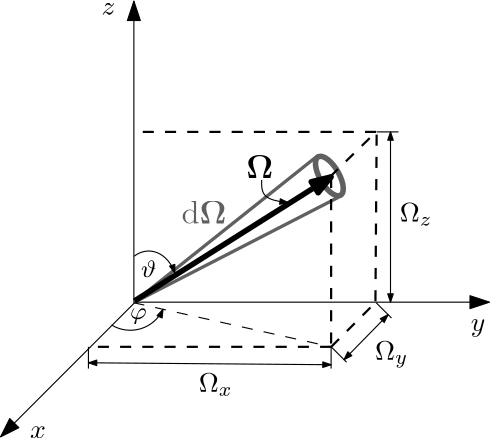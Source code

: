 <?xml version="1.0"?>
<!DOCTYPE ipe SYSTEM "ipe.dtd">
<ipe version="70010" creator="Ipe 7.0.10">
<info created="D:20070221134729" modified="D:20110411142141"/>
<ipestyle name="ipe6">
<symbol name="mark/circle(sx)" transformations="translations">
<path fill="sym-stroke">
0.6 0 0 0.6 0 0 e
0.4 0 0 0.4 0 0 e
</path>
</symbol>
<symbol name="mark/disk(sx)" transformations="translations">
<path fill="sym-stroke">
0.6 0 0 0.6 0 0 e
</path>
</symbol>
<symbol name="mark/fdisk(sfx)" transformations="translations">
<group>
<path fill="sym-stroke" fillrule="eofill">
0.6 0 0 0.6 0 0 e
0.4 0 0 0.4 0 0 e
</path>
<path fill="sym-fill">
0.4 0 0 0.4 0 0 e
</path>
</group>
</symbol>
<symbol name="mark/box(sx)" transformations="translations">
<path fill="sym-stroke" fillrule="eofill">
-0.6 -0.6 m
0.6 -0.6 l
0.6 0.6 l
-0.6 0.6 l
h
-0.4 -0.4 m
0.4 -0.4 l
0.4 0.4 l
-0.4 0.4 l
h
</path>
</symbol>
<symbol name="mark/square(sx)" transformations="translations">
<path fill="sym-stroke">
-0.6 -0.6 m
0.6 -0.6 l
0.6 0.6 l
-0.6 0.6 l
h
</path>
</symbol>
<symbol name="mark/fsquare(sfx)" transformations="translations">
<group>
<path fill="sym-stroke" fillrule="eofill">
-0.6 -0.6 m
0.6 -0.6 l
0.6 0.6 l
-0.6 0.6 l
0 -0.4 m
0.4 -0.4 l
0.4 0.4 l
-0.4 0.4 l
h
</path>
<path fill="sym-fill">
-0.4 -0.4 m
0.4 -0.4 l
0.4 0.4 l
-0.4 0.4 l
h
</path>
</group>
</symbol>
<symbol name="mark/cross(sx)" transformations="translations">
<group>
<path fill="sym-stroke">
-0.43 -0.57 m
0.57 0.43 l
0.43 0.57 l
-0.57 -0.43 l
h
</path>
<path fill="sym-stroke">
-0.43 0.57 m
0.57 -0.43 l
0.43 -0.57 l
-0.57 0.43 l
h
</path>
</group>
</symbol>
<pen name="heavier" value="0.8"/>
<pen name="fat" value="1.2"/>
<pen name="ultrafat" value="2"/>
<symbolsize name="large" value="5"/>
<symbolsize name="small" value="2"/>
<symbolsize name="tiny" value="1.1"/>
<arrowsize name="large" value="10"/>
<arrowsize name="small" value="5"/>
<arrowsize name="tiny" value="3"/>
<color name="red" value="1 0 0"/>
<color name="green" value="0 1 0"/>
<color name="blue" value="0 0 1"/>
<color name="yellow" value="1 1 0"/>
<color name="gray1" value="0.125"/>
<color name="gray2" value="0.25"/>
<color name="gray3" value="0.375"/>
<color name="gray4" value="0.5"/>
<color name="gray5" value="0.625"/>
<color name="gray6" value="0.75"/>
<color name="gray7" value="0.875"/>
<dashstyle name="dashed" value="[4] 0"/>
<dashstyle name="dotted" value="[1 3] 0"/>
<dashstyle name="dash dotted" value="[4 2 1 2] 0"/>
<dashstyle name="dash dot dotted" value="[4 2 1 2 1 2] 0"/>
<textsize name="large" value="\large"/>
<textsize name="small" value="\small"/>
<textsize name="tiny" value="\tiny"/>
<textsize name="Large" value="\Large"/>
<textsize name="LARGE" value="\LARGE"/>
<textsize name="huge" value="\huge"/>
<textsize name="Huge" value="\Huge"/>
<textsize name="footnote" value="\footnotesize"/>
<textstyle name="center" begin="\begin{center}" end="\end{center}"/>
<textstyle name="itemize" begin="\begin{itemize}" end="\end{itemize}"/>
<textstyle name="item" begin="\begin{itemize}\item{}" end="\end{itemize}"/>
</ipestyle>
<ipestyle>
<layout paper="595 842" origin="0 0" frame="595 842" crop="no"/>
</ipestyle>
<page>
<layer name="alpha"/>
<layer name="beta"/>
<layer name="gamma"/>
<layer name="delta"/>
<view layers="alpha gamma" active="alpha"/>
<path layer="delta" matrix="0.666667 0 0 0.347974 123.585 199.584" stroke="black" arrow="normal/normal">
160 256 m
160 384 l
</path>
<path matrix="0.399348 0 0 0.399348 166.356 186.433" stroke="black" arrow="normal/normal">
160 256 m
96 192 l
</path>
<path matrix="0.399135 0 0 1.40456 166.39 -70.9025" stroke="black" arrow="normal/normal">
160 256 m
288 256 l
</path>
<path matrix="0.66225 0 0 0.659731 124.292 119.775" stroke="black" pen="heavier" arrow="normal/small">
160 256 m
368 352 l
</path>
<path layer="gamma" matrix="-0.058761 0 0 0.846794 377.402 135.221" stroke="black" arrow="normal/normal">
160 256 m
160 384 l
</path>
<path matrix="0.757047 0 0 0.757717 247.328 158.024" stroke="black" arrow="normal/normal">
160 256 m
96 192 l
</path>
<path matrix="1 0 0 1 208 96" stroke="black" arrow="normal/normal">
160 256 m
288 256 l
</path>
<path layer="alpha" matrix="1.38465 0 0 0.661853 -141.553 119.027" stroke="gray3" pen="fat">
368 352 m
416 432 l
</path>
<path matrix="0.171752 -0.002056 -0.139031 0.314139 422.019 267.598" stroke="gray3" pen="ultrafat">
22.6274 0 0 22.6274 432 416 e
</path>
<path matrix="0.920207 0 0 0.769244 29.3836 81.2259" stroke="gray3" pen="fat">
368.217 352 m
447.965 401.078 l
</path>
<text layer="delta" matrix="1 0 0 1 85.3689 44.4059" pos="125.762 213.597" stroke="black" type="label" width="5.694" height="4.289" depth="0" halign="center" valign="center">$x$</text>
<text matrix="1 0 0 1 151.98 65.0469" pos="125.762 213.597" stroke="black" type="label" width="5.242" height="4.297" depth="1.93" halign="center" valign="center">$y$</text>
<text matrix="1 0 0 1 94.0363 116.067" pos="125.762 213.597" stroke="black" type="label" width="5.071" height="4.289" depth="0" halign="center" valign="center">$z$</text>
<text layer="gamma" matrix="1 0 0 1 207.707 91.5976" pos="125.762 213.597" stroke="black" type="label" width="5.694" height="4.289" depth="0" halign="center" valign="center">$x$</text>
<text matrix="1 0 0 1 366.158 129.155" pos="125.762 213.597" stroke="black" type="label" width="5.242" height="4.297" depth="1.93" halign="center" valign="center">$y$</text>
<text matrix="1 0 0 1 233.109 244.038" pos="125.762 213.597" stroke="black" type="label" width="5.071" height="4.289" depth="0" halign="center" valign="center">$z$</text>
<text layer="delta" matrix="1 0 0 1 133.504 96.1055" pos="125.762 213.597" stroke="black" type="label" width="5.493" height="5.313" depth="0" halign="center" valign="center" size="large">$\mathbf{r}$</text>
<path layer="alpha" matrix="1.01977 0.003847 -0.006171 0.635692 -4.88553 126.844" stroke="black" pen="ultrafat" arrow="normal/normal">
367.983 352.642 m
437.844 422.486 l
</path>
<text matrix="1 0 0 1 287.505 187.202" pos="125.762 213.597" stroke="black" type="label" width="9.714" height="8.203" depth="0" halign="center" valign="center" size="large">$\mathbf{\Omega}$</text>
<path layer="beta" stroke="gray3" pen="fat">
103.251 0 0 103.251 367.999 352 e
</path>
<path matrix="2.45658 0 0 1.00431 -536.177 -1.69836" stroke="gray3" dash="dashed" pen="fat">
410.093 352.181 m
42.0937 0 0 42.0937 367.999 352 325.906 352.211 a
</path>
<path matrix="2.45658 0 0 -1.00431 -536.177 705.945" stroke="gray3" pen="fat">
410.093 352.181 m
42.0937 0 0 42.0937 367.999 352 325.906 352.211 a
</path>
<path matrix="0 2.45658 -1.00431 0 721.667 -551.898" stroke="gray3" dash="dashed" pen="fat">
410.093 352.181 m
42.0937 0 0 42.0937 367.999 352 325.906 352.211 a
</path>
<path matrix="0 2.45658 1.00431 0 14.023 -551.898" stroke="gray3" pen="fat">
410.093 352.181 m
42.0937 0 0 42.0937 367.999 352 325.906 352.211 a
</path>
<text layer="alpha" matrix="1 0 0 1 -59.8415 -26.1844" transformations="translations" pos="444.948 406.469" stroke="gray3" type="label" width="16.217" height="8.302" depth="0" valign="baseline" size="large">$\mathrm{d}\mathbf{\Omega}$</text>
<path layer="gamma" stroke="black" dash="dashed" pen="heavier">
439.006 397.099 m
439.006 335.918 l
</path>
<path stroke="black" dash="dashed" pen="heavier">
439.031 335.918 m
455.404 352.317 l
</path>
<path stroke="black" dash="dashed" pen="heavier">
439.031 335.918 m
351.639 335.918 l
</path>
<path stroke="black" dash="dashed" pen="heavier">
438.576 397.099 m
455.31 413.403 l
</path>
<path stroke="black" dash="dashed" pen="heavier">
454.962 352.317 m
455.404 413.296 l
</path>
<path stroke="black" dash="dashed" pen="heavier">
455.2 413.296 m
368 413.296 l
</path>
<path layer="alpha" stroke="black" arrow="normal/tiny">
413.997 396 m
413.997 389.173
423.555 387.807 s
</path>
<text layer="gamma" matrix="1 0 0 1 271.695 108.81" pos="125.762 213.597" stroke="black" type="label" width="12.211" height="6.812" depth="1.49" halign="center" valign="center">$\Omega_x$</text>
<path stroke="black">
351.639 335.918 m
351.639 328.076 l
</path>
<path matrix="1 0 0 1 87.3664 0" stroke="black">
351.639 335.918 m
351.639 328.076 l
</path>
<path matrix="0.707107 0.707107 -0.707107 0.707107 427.914 -150.258" stroke="black">
351.639 335.918 m
351.639 328.076 l
</path>
<path matrix="0.707107 0.707107 -0.707107 0.707107 444.076 -134.349" stroke="black">
351.639 335.918 m
351.639 328.076 l
</path>
<path matrix="0 1 -1 0 791.323 61.6566" stroke="black">
351.639 335.918 m
351.639 328.076 l
</path>
<path stroke="black" arrow="normal/tiny" rarrow="normal/tiny">
351.639 330.177 m
439.006 329.476 l
</path>
<path stroke="black" arrow="normal/tiny" rarrow="normal/tiny">
443.652 331.297 m
459.513 347.508 l
</path>
<path stroke="black" arrow="normal/tiny" rarrow="normal/tiny">
460.388 413.296 m
460.388 352 l
</path>
<text matrix="1 0 0 1 335.068 119.663" pos="125.762 213.597" stroke="black" type="label" width="11.984" height="6.808" depth="2.85" halign="center" valign="center">$\Omega_y$</text>
<text matrix="1 0 0 1 343.821 170.081" pos="125.762 213.597" stroke="black" type="label" width="11.786" height="6.812" depth="1.49" halign="center" valign="center">$\Omega_z$</text>
<path stroke="black" dash="dashed">
367.845 351.819 m
439.006 335.918 l
</path>
<path matrix="0.977559 0.210664 -0.210664 0.977559 81.2454 -66.5761" stroke="black" arrow="normal/tiny">
358.904 342.44 m
12.9575 0 0 12.9575 367.845 351.819 378.221 344.058 a
</path>
<path matrix="-0.73409 0.394974 -0.304118 -0.953402 750.372 547.176" stroke="black" rarrow="normal/tiny">
358.904 342.44 m
12.9575 0 0 12.9575 367.845 351.819 378.221 344.058 a
</path>
<text matrix="1 0 0 1 -1.26639 -0.002542" transformations="translations" pos="367.86 345.873" stroke="black" type="label" width="6.018" height="3.864" depth="1.74" valign="baseline" size="small">$\varphi$</text>
<text matrix="1 0 0 1 -1.24306 -2.27894" transformations="translations" pos="371.797 363.276" stroke="black" type="label" width="5.465" height="6.227" depth="0" valign="baseline" size="small">$\vartheta$</text>
</page>
</ipe>
